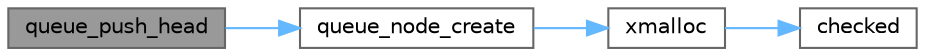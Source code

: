 digraph "queue_push_head"
{
 // LATEX_PDF_SIZE
  bgcolor="transparent";
  edge [fontname=Helvetica,fontsize=10,labelfontname=Helvetica,labelfontsize=10];
  node [fontname=Helvetica,fontsize=10,shape=box,height=0.2,width=0.4];
  rankdir="LR";
  Node1 [label="queue_push_head",height=0.2,width=0.4,color="gray40", fillcolor="grey60", style="filled", fontcolor="black",tooltip="add a node to the start of the queue."];
  Node1 -> Node2 [color="steelblue1",style="solid"];
  Node2 [label="queue_node_create",height=0.2,width=0.4,color="grey40", fillcolor="white", style="filled",URL="$queue_8c.html#a3dc1445d48a39aa8d58d9399556f15ed",tooltip="allocate the memory for the position of the queue."];
  Node2 -> Node3 [color="steelblue1",style="solid"];
  Node3 [label="xmalloc",height=0.2,width=0.4,color="grey40", fillcolor="white", style="filled",URL="$alloc_8c.html#a0803c926e3d15b7ca7758c9fe3e5ce7b",tooltip="alloc memory for a pointer."];
  Node3 -> Node4 [color="steelblue1",style="solid"];
  Node4 [label="checked",height=0.2,width=0.4,color="grey40", fillcolor="white", style="filled",URL="$alloc_8c.html#a59b81da0ba228faf2f8da90c0990c21f",tooltip="check if the the malloc allocate the memory."];
}
